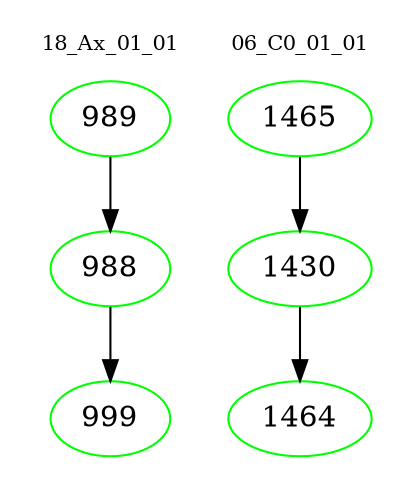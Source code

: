 digraph{
subgraph cluster_0 {
color = white
label = "18_Ax_01_01";
fontsize=10;
T0_989 [label="989", color="green"]
T0_989 -> T0_988 [color="black"]
T0_988 [label="988", color="green"]
T0_988 -> T0_999 [color="black"]
T0_999 [label="999", color="green"]
}
subgraph cluster_1 {
color = white
label = "06_C0_01_01";
fontsize=10;
T1_1465 [label="1465", color="green"]
T1_1465 -> T1_1430 [color="black"]
T1_1430 [label="1430", color="green"]
T1_1430 -> T1_1464 [color="black"]
T1_1464 [label="1464", color="green"]
}
}
